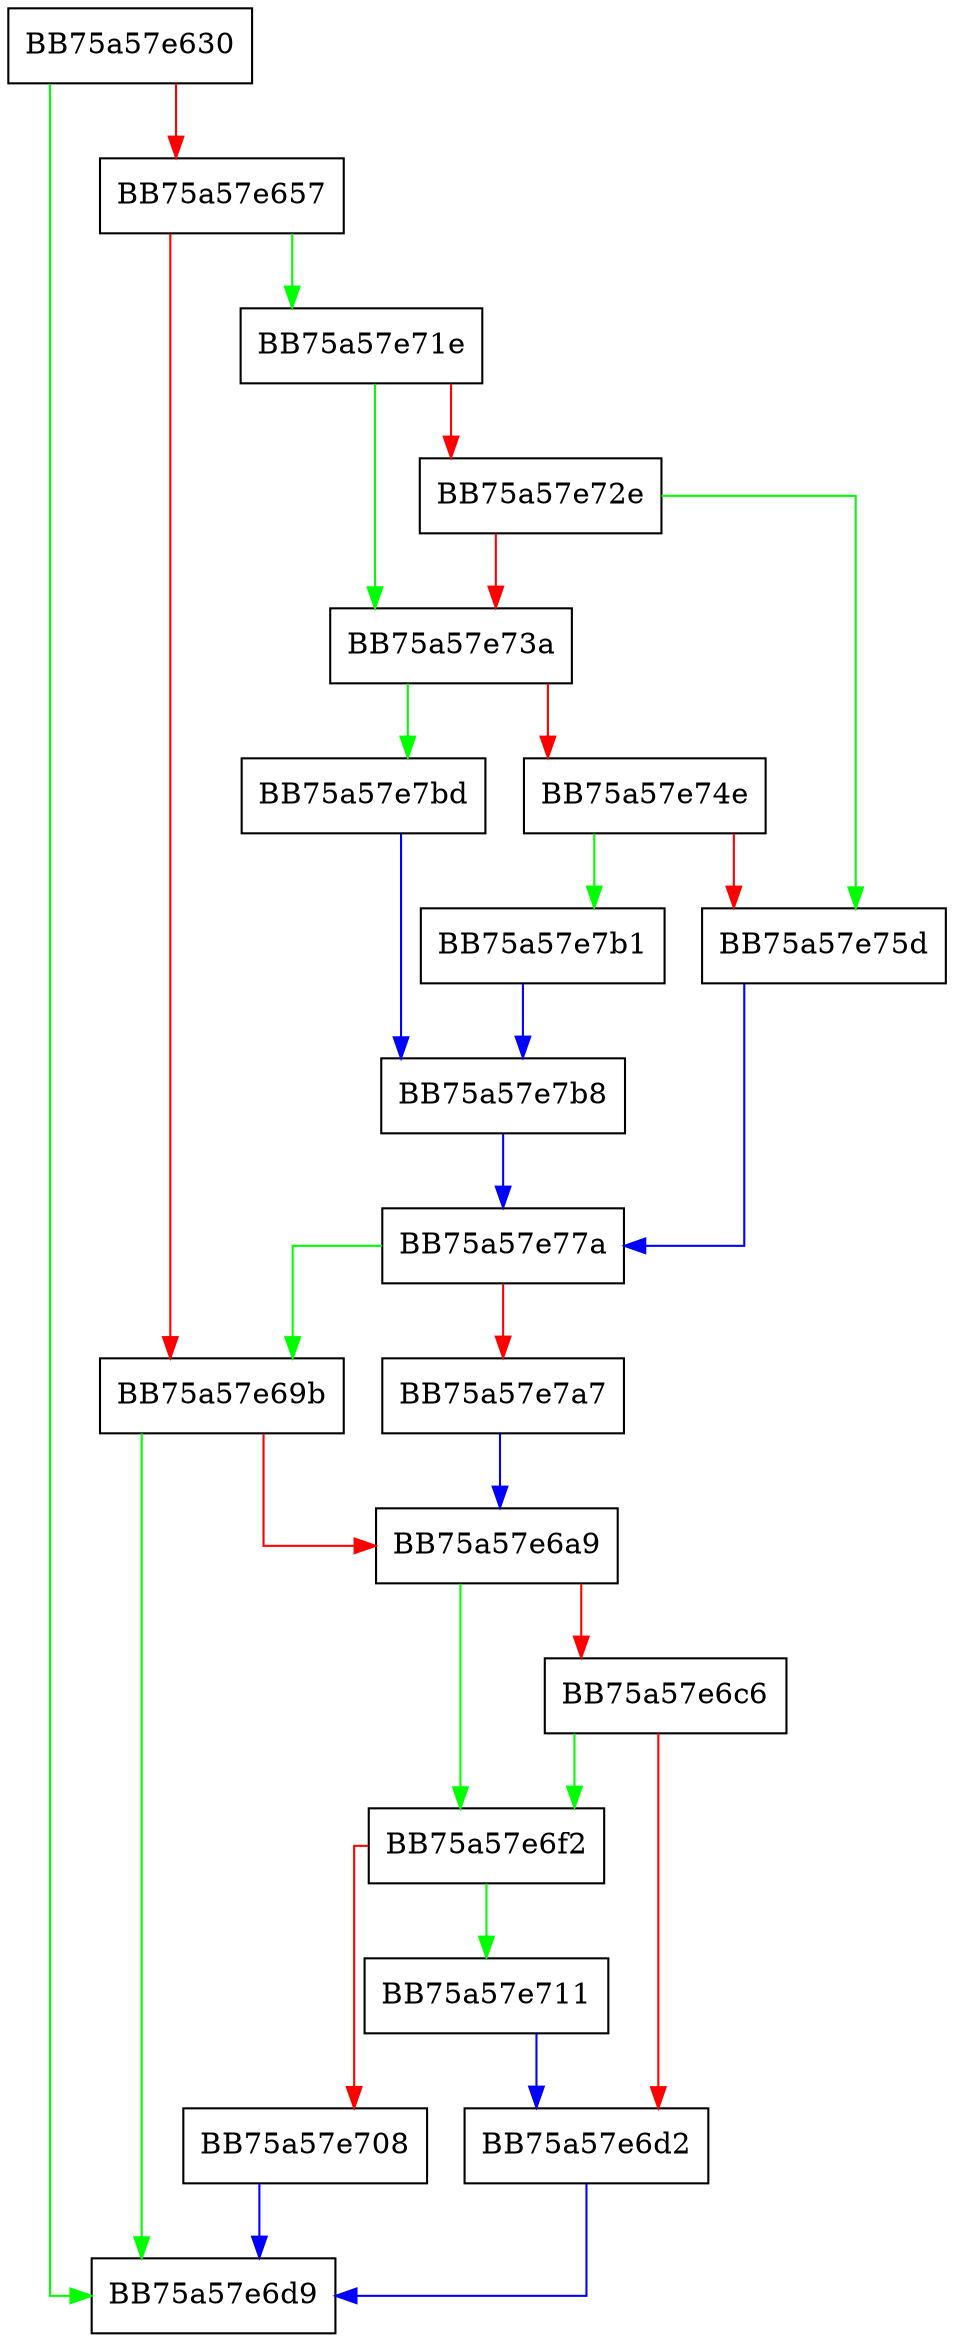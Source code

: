 digraph skip_Ex_encoding {
  node [shape="box"];
  graph [splines=ortho];
  BB75a57e630 -> BB75a57e6d9 [color="green"];
  BB75a57e630 -> BB75a57e657 [color="red"];
  BB75a57e657 -> BB75a57e71e [color="green"];
  BB75a57e657 -> BB75a57e69b [color="red"];
  BB75a57e69b -> BB75a57e6d9 [color="green"];
  BB75a57e69b -> BB75a57e6a9 [color="red"];
  BB75a57e6a9 -> BB75a57e6f2 [color="green"];
  BB75a57e6a9 -> BB75a57e6c6 [color="red"];
  BB75a57e6c6 -> BB75a57e6f2 [color="green"];
  BB75a57e6c6 -> BB75a57e6d2 [color="red"];
  BB75a57e6d2 -> BB75a57e6d9 [color="blue"];
  BB75a57e6f2 -> BB75a57e711 [color="green"];
  BB75a57e6f2 -> BB75a57e708 [color="red"];
  BB75a57e708 -> BB75a57e6d9 [color="blue"];
  BB75a57e711 -> BB75a57e6d2 [color="blue"];
  BB75a57e71e -> BB75a57e73a [color="green"];
  BB75a57e71e -> BB75a57e72e [color="red"];
  BB75a57e72e -> BB75a57e75d [color="green"];
  BB75a57e72e -> BB75a57e73a [color="red"];
  BB75a57e73a -> BB75a57e7bd [color="green"];
  BB75a57e73a -> BB75a57e74e [color="red"];
  BB75a57e74e -> BB75a57e7b1 [color="green"];
  BB75a57e74e -> BB75a57e75d [color="red"];
  BB75a57e75d -> BB75a57e77a [color="blue"];
  BB75a57e77a -> BB75a57e69b [color="green"];
  BB75a57e77a -> BB75a57e7a7 [color="red"];
  BB75a57e7a7 -> BB75a57e6a9 [color="blue"];
  BB75a57e7b1 -> BB75a57e7b8 [color="blue"];
  BB75a57e7b8 -> BB75a57e77a [color="blue"];
  BB75a57e7bd -> BB75a57e7b8 [color="blue"];
}